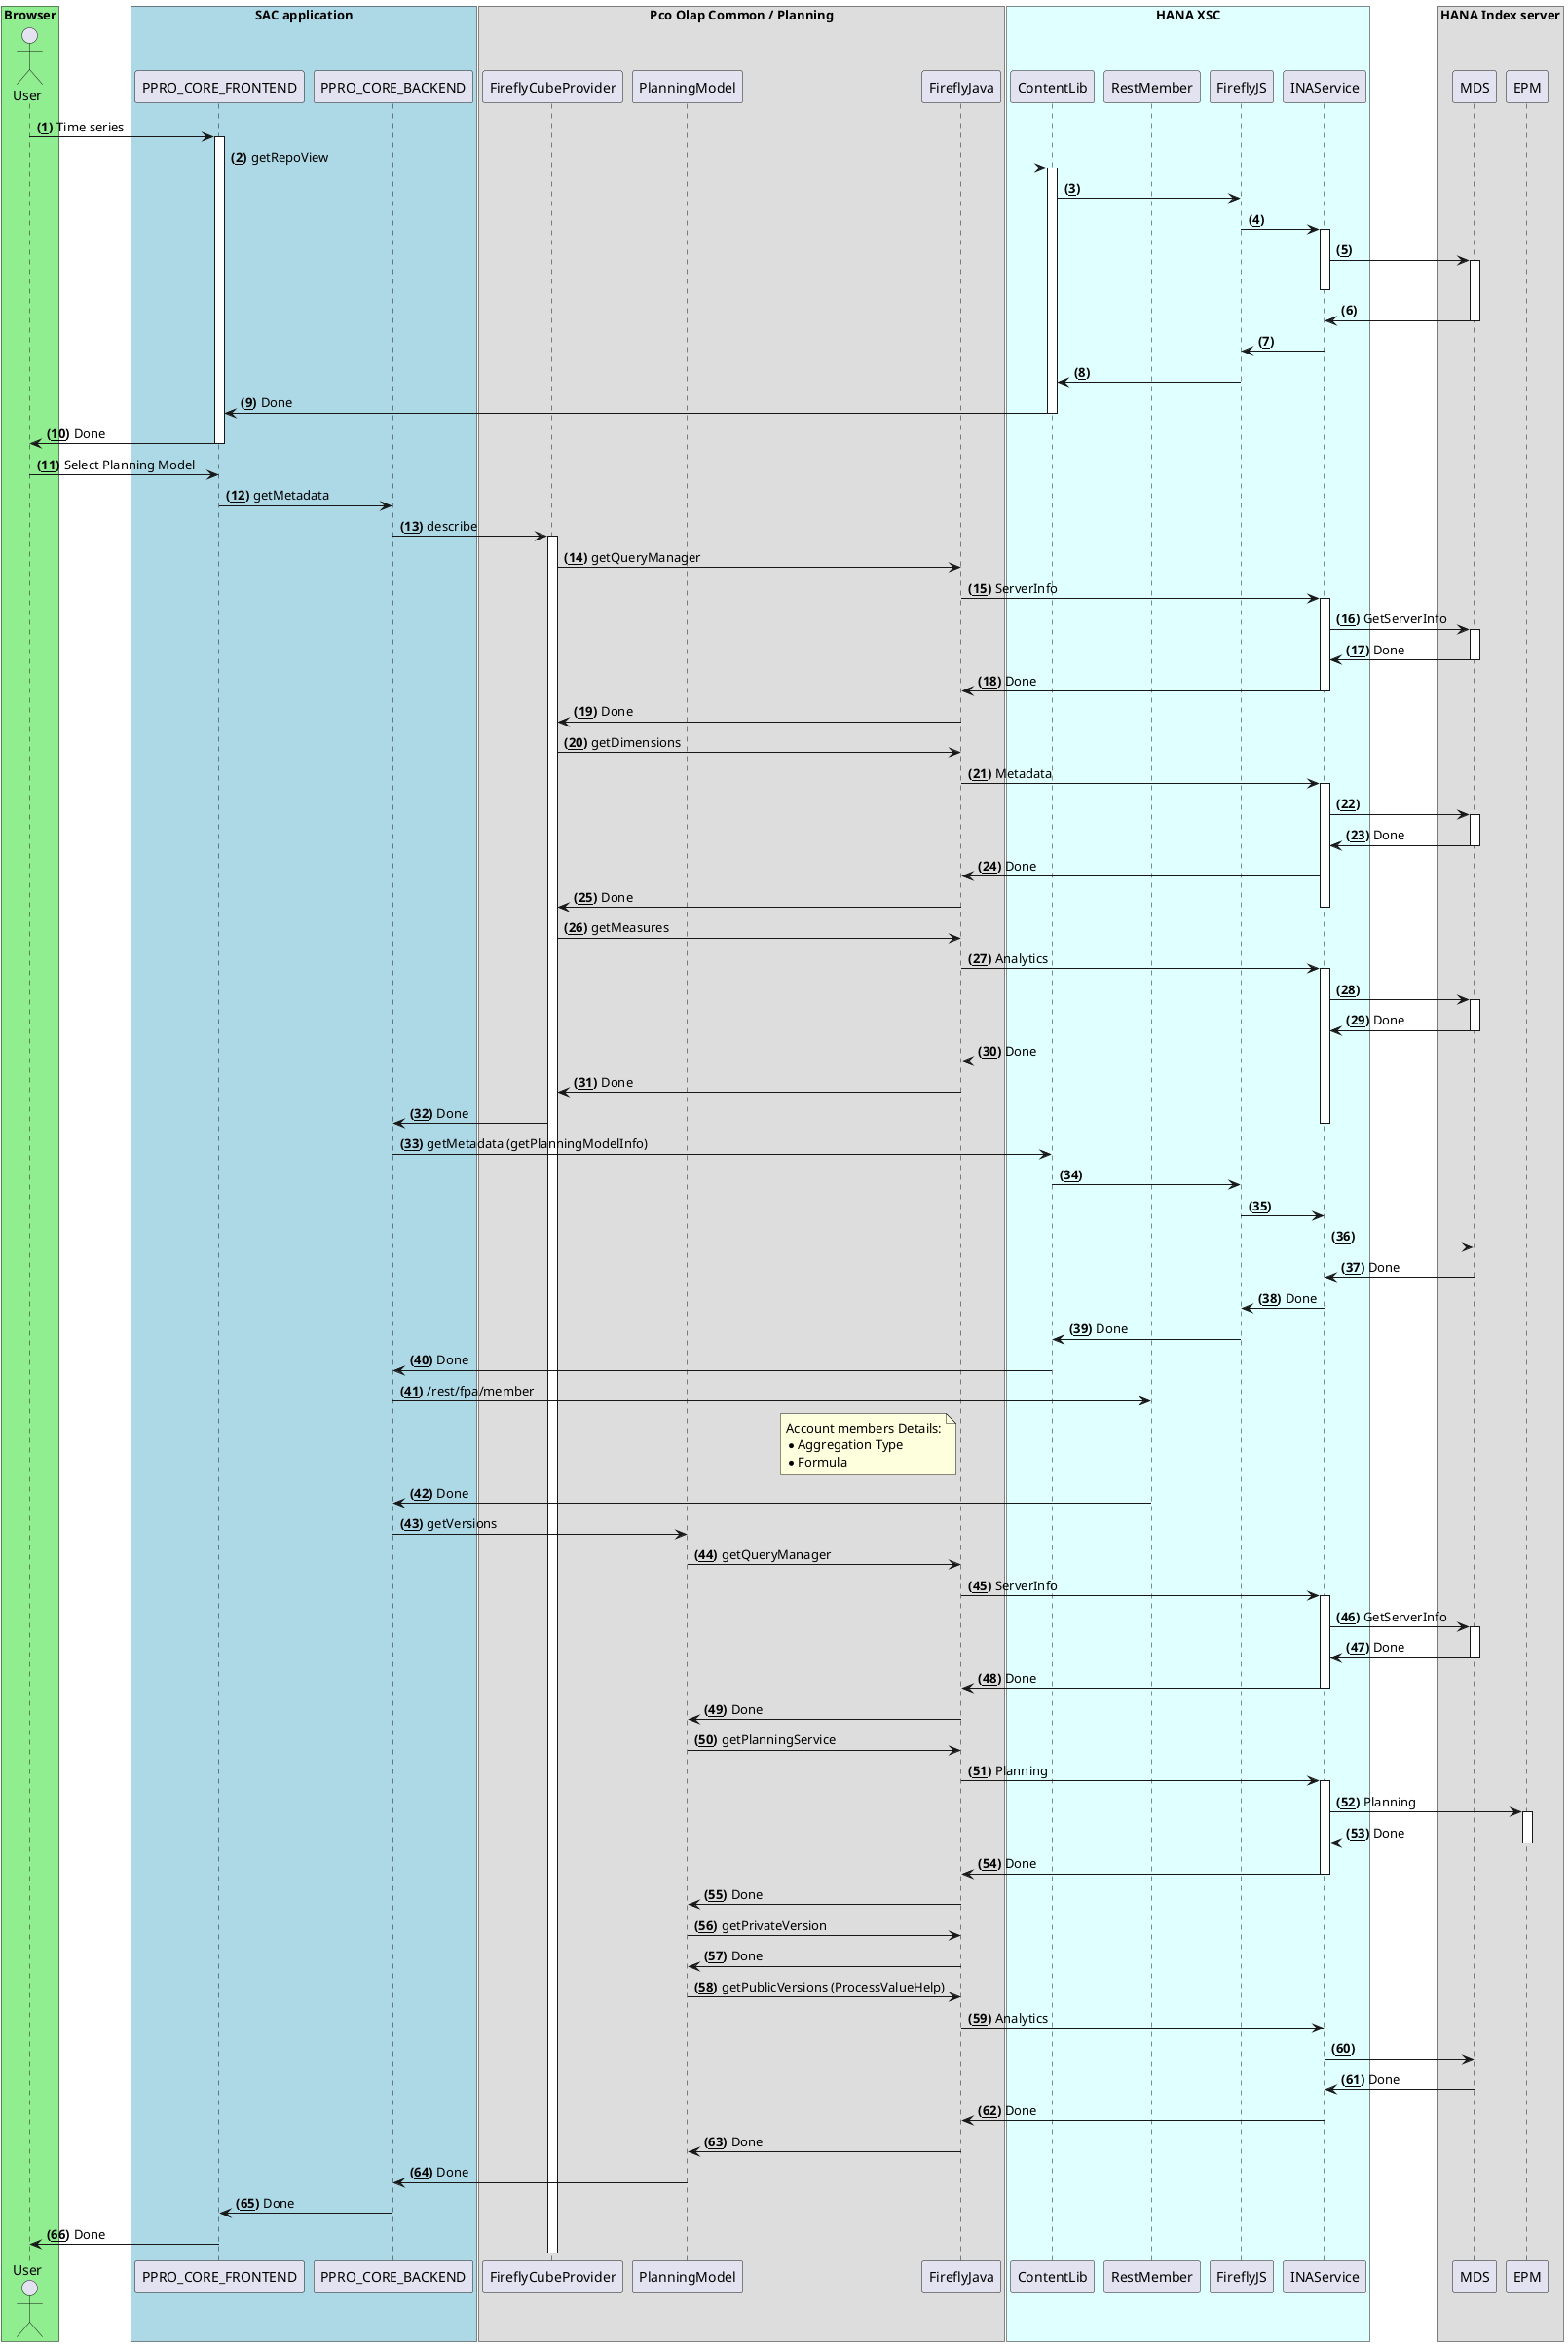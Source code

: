 //  https://apm.cf.eu10.hana.ondemand.com/e/f66da7fe-e37a-4712-a032-43754a3da350/#servicecall;sci=SERVICE-C8D137E7B20B549D;callURI=15996511Z1X1X0X91331115X20201112170906Y0Y0.session;gf=all

@startuml
autonumber "<b>(<u>##</u>)"
actor User
User -> PPRO_CORE_FRONTEND:Time series
activate PPRO_CORE_FRONTEND
box "Browser" #LightGreen
participant User
end box

box "SAC application" #LightBlue
participant PPRO_CORE_FRONTEND
participant PPRO_CORE_BACKEND
end box

box "Pco Olap Common / Planning"
participant FireflyCubeProvider
participant PlanningModel
participant FireflyJava
end box

PPRO_CORE_FRONTEND -> ContentLib: getRepoView
box "HANA XSC" #LightCyan
participant ContentLib
participant RestMember
participant FireflyJS
participant INAService
end box

activate ContentLib

ContentLib -> FireflyJS
FireflyJS -> INAService
activate INAService


box "HANA Index server"
participant MDS
participant EPM
end box
INAService -> MDS
activate MDS
deactivate INAService
MDS->INAService
deactivate MDS
INAService -> FireflyJS

FireflyJS -> ContentLib

ContentLib -> PPRO_CORE_FRONTEND: Done
deactivate ContentLib

PPRO_CORE_FRONTEND -> User: Done
deactivate PPRO_CORE_FRONTEND

User -> PPRO_CORE_FRONTEND: Select Planning Model

PPRO_CORE_FRONTEND -> PPRO_CORE_BACKEND: getMetadata

PPRO_CORE_BACKEND -> FireflyCubeProvider: describe
activate FireflyCubeProvider

FireflyCubeProvider -> FireflyJava: getQueryManager

FireflyJava -> INAService: ServerInfo
activate INAService
INAService -> MDS: GetServerInfo
activate MDS
MDS -> INAService: Done
deactivate MDS
INAService  -> FireflyJava: Done
deactivate INAService
FireflyJava -> FireflyCubeProvider: Done
deactivate INAService

FireflyCubeProvider -> FireflyJava: getDimensions
FireflyJava -> INAService: Metadata
activate INAService
INAService -> MDS
activate MDS
MDS -> INAService: Done
deactivate MDS
INAService -> FireflyJava: Done
FireflyJava -> FireflyCubeProvider: Done
deactivate INAService

FireflyCubeProvider -> FireflyJava: getMeasures
FireflyJava -> INAService: Analytics
activate INAService
INAService -> MDS
activate MDS
MDS -> INAService: Done
deactivate MDS
INAService -> FireflyJava: Done
FireflyJava -> FireflyCubeProvider: Done

FireflyCubeProvider -> PPRO_CORE_BACKEND: Done
deactivate INAService

PPRO_CORE_BACKEND -> ContentLib: getMetadata (getPlanningModelInfo)
ContentLib -> FireflyJS
FireflyJS  -> INAService
INAService -> MDS
MDS -> INAService: Done
INAService -> FireflyJS: Done
FireflyJS -> ContentLib: Done
ContentLib -> PPRO_CORE_BACKEND: Done

PPRO_CORE_BACKEND -> RestMember: /rest/fpa/member
note left FireflyJava
Account members Details:
* Aggregation Type
* Formula
end note
RestMember -> PPRO_CORE_BACKEND: Done

PPRO_CORE_BACKEND -> PlanningModel: getVersions
PlanningModel -> FireflyJava: getQueryManager
FireflyJava -> INAService: ServerInfo
activate INAService
INAService -> MDS: GetServerInfo
activate MDS
MDS -> INAService: Done
deactivate MDS
INAService  -> FireflyJava: Done
deactivate INAService
FireflyJava -> PlanningModel: Done
deactivate INAService

PlanningModel -> FireflyJava: getPlanningService
FireflyJava -> INAService: Planning
activate INAService
INAService -> EPM: Planning
activate EPM
EPM -> INAService: Done
deactivate EPM
INAService  -> FireflyJava: Done
deactivate INAService
FireflyJava -> PlanningModel: Done
deactivate INAService

PlanningModel -> FireflyJava: getPrivateVersion
FireflyJava -> PlanningModel: Done

PlanningModel -> FireflyJava: getPublicVersions (ProcessValueHelp)
FireflyJava -> INAService: Analytics
INAService -> MDS
MDS -> INAService: Done
INAService -> FireflyJava: Done
FireflyJava -> PlanningModel: Done

PlanningModel -> PPRO_CORE_BACKEND: Done


PPRO_CORE_BACKEND -> PPRO_CORE_FRONTEND: Done
PPRO_CORE_FRONTEND -> User: Done
@enduml